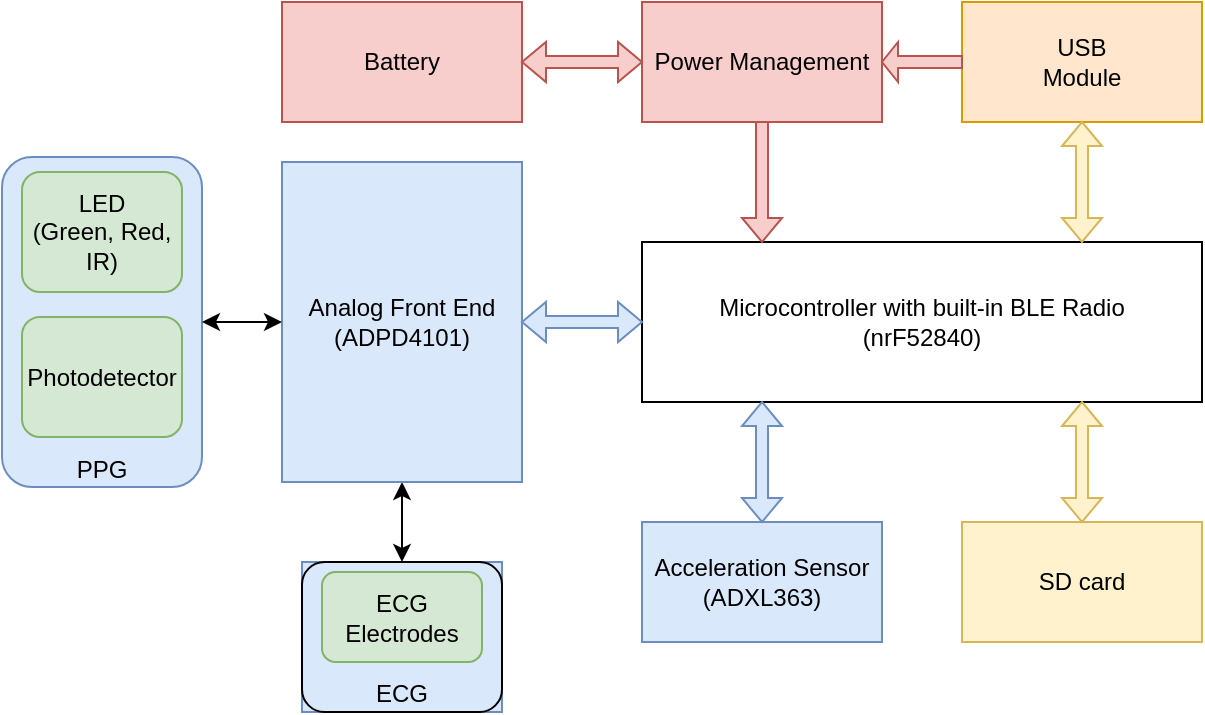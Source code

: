 <mxfile version="25.0.3">
  <diagram name="Page-1" id="Xt_7VfWUD9vqBKjHiNLk">
    <mxGraphModel dx="819" dy="510" grid="1" gridSize="10" guides="1" tooltips="1" connect="1" arrows="1" fold="1" page="1" pageScale="1" pageWidth="850" pageHeight="1100" math="0" shadow="0">
      <root>
        <mxCell id="0" />
        <mxCell id="1" parent="0" />
        <mxCell id="JCj6mYnm0wrspUGSUb6V-1" value="Microcontroller with built-in BLE Radio&lt;div&gt;(nrF52840)&lt;/div&gt;" style="rounded=0;whiteSpace=wrap;html=1;" vertex="1" parent="1">
          <mxGeometry x="320" y="160" width="280" height="80" as="geometry" />
        </mxCell>
        <mxCell id="JCj6mYnm0wrspUGSUb6V-2" value="Power Management" style="rounded=0;whiteSpace=wrap;html=1;fillColor=#f8cecc;strokeColor=#b85450;" vertex="1" parent="1">
          <mxGeometry x="320" y="40" width="120" height="60" as="geometry" />
        </mxCell>
        <mxCell id="JCj6mYnm0wrspUGSUb6V-3" value="USB&lt;div&gt;Module&lt;/div&gt;" style="rounded=0;whiteSpace=wrap;html=1;fillColor=#ffe6cc;strokeColor=#d79b00;" vertex="1" parent="1">
          <mxGeometry x="480" y="40" width="120" height="60" as="geometry" />
        </mxCell>
        <mxCell id="JCj6mYnm0wrspUGSUb6V-4" value="SD card" style="rounded=0;whiteSpace=wrap;html=1;fillColor=#fff2cc;strokeColor=#d6b656;" vertex="1" parent="1">
          <mxGeometry x="480" y="300" width="120" height="60" as="geometry" />
        </mxCell>
        <mxCell id="JCj6mYnm0wrspUGSUb6V-49" style="edgeStyle=orthogonalEdgeStyle;rounded=0;orthogonalLoop=1;jettySize=auto;html=1;exitX=0.5;exitY=1;exitDx=0;exitDy=0;entryX=0.5;entryY=0;entryDx=0;entryDy=0;startArrow=classic;startFill=1;" edge="1" parent="1" source="JCj6mYnm0wrspUGSUb6V-5" target="JCj6mYnm0wrspUGSUb6V-24">
          <mxGeometry relative="1" as="geometry" />
        </mxCell>
        <mxCell id="JCj6mYnm0wrspUGSUb6V-5" value="Analog Front End&lt;div&gt;(ADPD4101)&lt;/div&gt;" style="rounded=0;whiteSpace=wrap;html=1;fillColor=#dae8fc;strokeColor=#6c8ebf;" vertex="1" parent="1">
          <mxGeometry x="140" y="120" width="120" height="160" as="geometry" />
        </mxCell>
        <mxCell id="JCj6mYnm0wrspUGSUb6V-6" value="&lt;div&gt;Acceleration Sensor (ADXL363)&lt;/div&gt;" style="rounded=0;whiteSpace=wrap;html=1;fillColor=#dae8fc;strokeColor=#6c8ebf;" vertex="1" parent="1">
          <mxGeometry x="320" y="300" width="120" height="60" as="geometry" />
        </mxCell>
        <mxCell id="JCj6mYnm0wrspUGSUb6V-7" value="" style="shape=singleArrow;direction=west;whiteSpace=wrap;html=1;fillColor=#f8cecc;strokeColor=#b85450;" vertex="1" parent="1">
          <mxGeometry x="440" y="60" width="40" height="20" as="geometry" />
        </mxCell>
        <mxCell id="JCj6mYnm0wrspUGSUb6V-8" value="" style="shape=singleArrow;direction=west;whiteSpace=wrap;html=1;rotation=-90;fillColor=#f8cecc;strokeColor=#b85450;" vertex="1" parent="1">
          <mxGeometry x="350" y="120" width="60" height="20" as="geometry" />
        </mxCell>
        <mxCell id="JCj6mYnm0wrspUGSUb6V-15" value="" style="shape=doubleArrow;whiteSpace=wrap;html=1;fillColor=#dae8fc;strokeColor=#6c8ebf;" vertex="1" parent="1">
          <mxGeometry x="260" y="190" width="60" height="20" as="geometry" />
        </mxCell>
        <mxCell id="JCj6mYnm0wrspUGSUb6V-32" value="" style="group;fillColor=#dae8fc;strokeColor=#6c8ebf;" vertex="1" connectable="0" parent="1">
          <mxGeometry x="150" y="320" width="100" height="75" as="geometry" />
        </mxCell>
        <mxCell id="JCj6mYnm0wrspUGSUb6V-24" value="ECG" style="rounded=1;whiteSpace=wrap;html=1;fillColor=none;verticalAlign=bottom;" vertex="1" parent="JCj6mYnm0wrspUGSUb6V-32">
          <mxGeometry width="100" height="75" as="geometry" />
        </mxCell>
        <mxCell id="JCj6mYnm0wrspUGSUb6V-22" value="ECG Electrodes" style="rounded=1;whiteSpace=wrap;html=1;fillColor=#d5e8d4;strokeColor=#82b366;" vertex="1" parent="JCj6mYnm0wrspUGSUb6V-32">
          <mxGeometry x="10" y="5" width="80" height="45" as="geometry" />
        </mxCell>
        <mxCell id="JCj6mYnm0wrspUGSUb6V-35" value="" style="group" vertex="1" connectable="0" parent="1">
          <mxGeometry y="117.5" width="100" height="165" as="geometry" />
        </mxCell>
        <mxCell id="JCj6mYnm0wrspUGSUb6V-21" value="PPG" style="rounded=1;whiteSpace=wrap;html=1;fillColor=#dae8fc;verticalAlign=bottom;strokeColor=#6c8ebf;" vertex="1" parent="JCj6mYnm0wrspUGSUb6V-35">
          <mxGeometry width="100" height="165" as="geometry" />
        </mxCell>
        <mxCell id="JCj6mYnm0wrspUGSUb6V-18" value="LED&lt;div&gt;(Green, Red, IR)&lt;/div&gt;" style="rounded=1;whiteSpace=wrap;html=1;fillColor=#d5e8d4;strokeColor=#82b366;" vertex="1" parent="JCj6mYnm0wrspUGSUb6V-35">
          <mxGeometry x="10" y="7.5" width="80" height="60" as="geometry" />
        </mxCell>
        <mxCell id="JCj6mYnm0wrspUGSUb6V-20" value="Photodetector" style="rounded=1;whiteSpace=wrap;html=1;fillColor=#d5e8d4;strokeColor=#82b366;" vertex="1" parent="JCj6mYnm0wrspUGSUb6V-35">
          <mxGeometry x="10" y="80" width="80" height="60" as="geometry" />
        </mxCell>
        <mxCell id="JCj6mYnm0wrspUGSUb6V-39" value="&lt;div&gt;Battery&lt;/div&gt;" style="rounded=0;whiteSpace=wrap;html=1;fillColor=#f8cecc;strokeColor=#b85450;" vertex="1" parent="1">
          <mxGeometry x="140" y="40" width="120" height="60" as="geometry" />
        </mxCell>
        <mxCell id="JCj6mYnm0wrspUGSUb6V-42" value="" style="shape=doubleArrow;whiteSpace=wrap;html=1;rotation=90;fillColor=#fff2cc;strokeColor=#d6b656;" vertex="1" parent="1">
          <mxGeometry x="510" y="120" width="60" height="20" as="geometry" />
        </mxCell>
        <mxCell id="JCj6mYnm0wrspUGSUb6V-43" value="" style="shape=doubleArrow;whiteSpace=wrap;html=1;rotation=90;fillColor=#dae8fc;strokeColor=#6c8ebf;" vertex="1" parent="1">
          <mxGeometry x="350" y="260" width="60" height="20" as="geometry" />
        </mxCell>
        <mxCell id="JCj6mYnm0wrspUGSUb6V-47" value="" style="shape=doubleArrow;whiteSpace=wrap;html=1;rotation=90;fillColor=#fff2cc;strokeColor=#d6b656;" vertex="1" parent="1">
          <mxGeometry x="510" y="260" width="60" height="20" as="geometry" />
        </mxCell>
        <mxCell id="JCj6mYnm0wrspUGSUb6V-48" style="edgeStyle=orthogonalEdgeStyle;rounded=0;orthogonalLoop=1;jettySize=auto;html=1;exitX=1;exitY=0.5;exitDx=0;exitDy=0;entryX=0;entryY=0.5;entryDx=0;entryDy=0;startArrow=classic;startFill=1;" edge="1" parent="1" source="JCj6mYnm0wrspUGSUb6V-21" target="JCj6mYnm0wrspUGSUb6V-5">
          <mxGeometry relative="1" as="geometry" />
        </mxCell>
        <mxCell id="JCj6mYnm0wrspUGSUb6V-51" value="" style="shape=doubleArrow;whiteSpace=wrap;html=1;fillColor=#f8cecc;strokeColor=#b85450;" vertex="1" parent="1">
          <mxGeometry x="260" y="60" width="60" height="20" as="geometry" />
        </mxCell>
      </root>
    </mxGraphModel>
  </diagram>
</mxfile>
